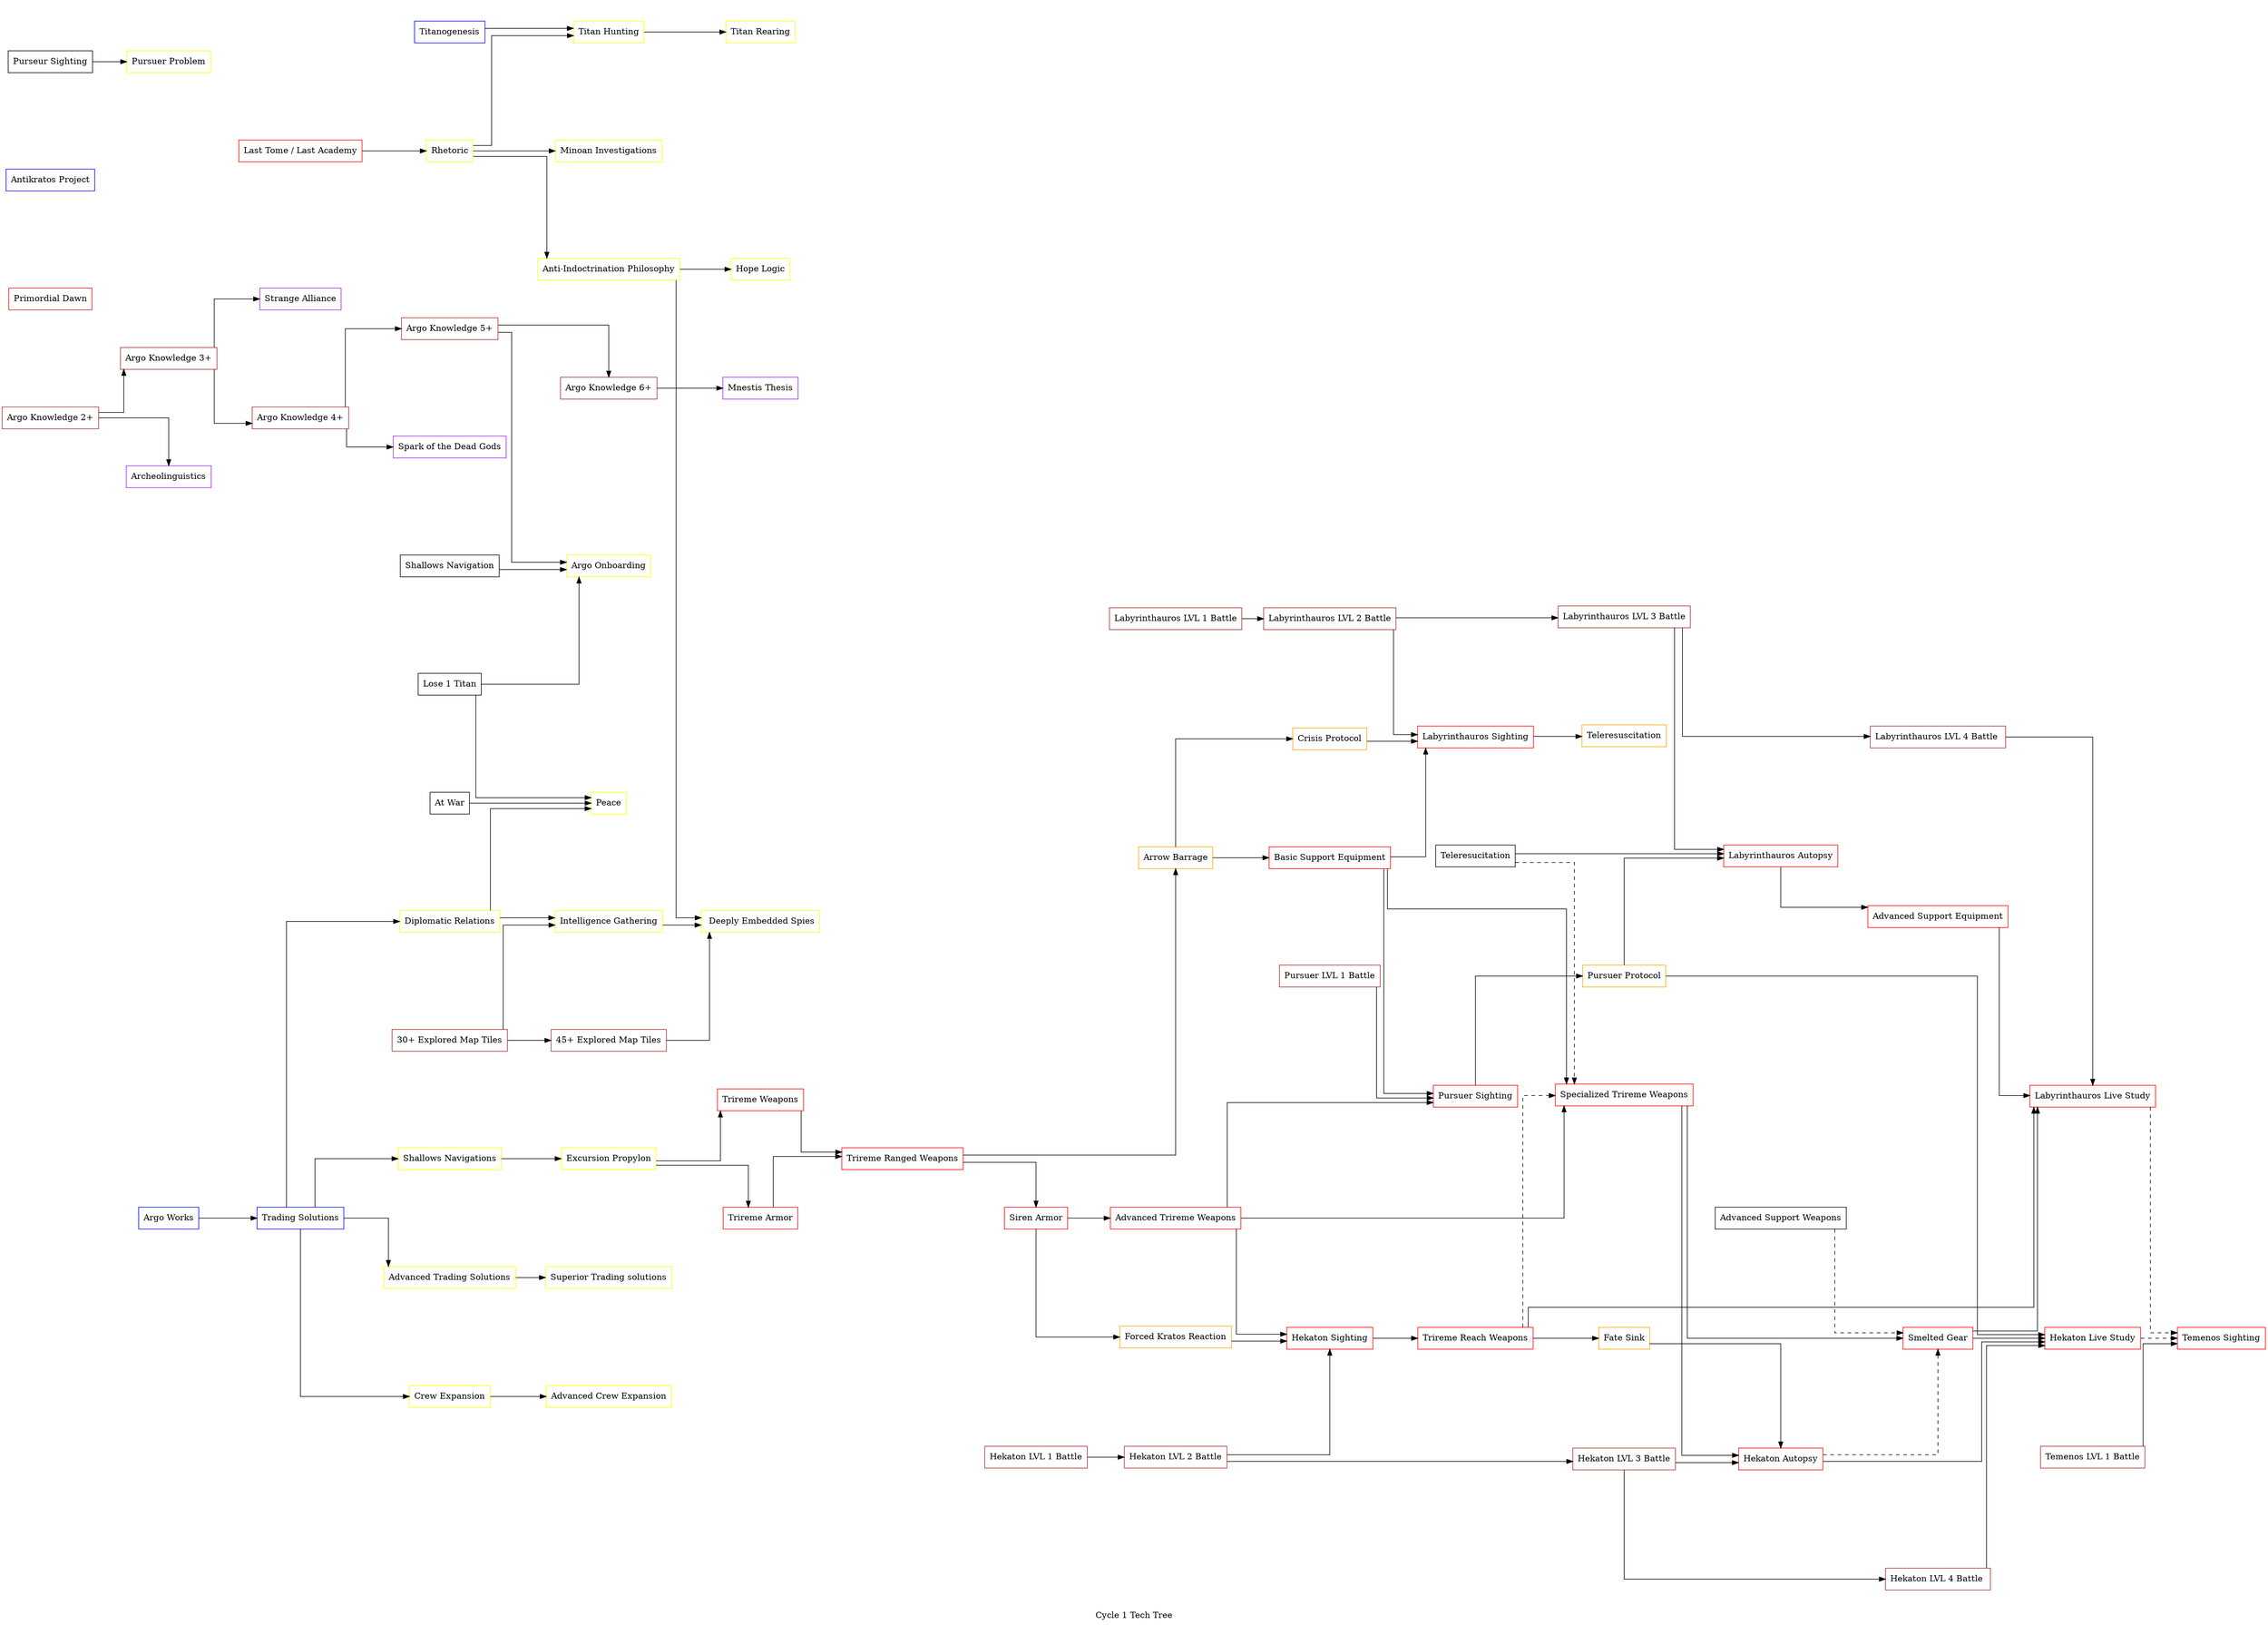 digraph {
	graph [label="Cycle 1 Tech Tree" nodesep=0.5 overlap=prism overlap_scaling=0.01 rankdir=LR ranksep=0.5 ratio=0.71 splines=ortho]
	1 [label="Last Tome / Last Academy" color=red shape=rounded]
	2 [label="Primordial Dawn" color=red shape=rounded]
	3 [label="Trireme Armor" color=red shape=rounded]
	4 [label="Siren Armor" color=red shape=rounded]
	5 [label="Smelted Gear" color=red shape=rounded]
	6 [label="Basic Support Equipment" color=red shape=rounded]
	7 [label="Advanced Support Equipment" color=red shape=rounded]
	8 [label="Trireme Weapons" color=red shape=rounded]
	9 [label="Advanced Trireme Weapons" color=red shape=rounded]
	10 [label="Specialized Trireme Weapons" color=red shape=rounded]
	11 [label="Trireme Ranged Weapons" color=red shape=rounded]
	12 [label="Trireme Reach Weapons" color=red shape=rounded]
	13 [label="Hekaton Sighting" color=red shape=rounded]
	14 [label="Hekaton Autopsy" color=red shape=rounded]
	15 [label="Hekaton Live Study" color=red shape=rounded]
	16 [label="Labyrinthauros Sighting" color=red shape=rounded]
	17 [label="Labyrinthauros Autopsy" color=red shape=rounded]
	18 [label="Labyrinthauros Live Study" color=red shape=rounded]
	19 [label="Temenos Sighting" color=red shape=rounded]
	20 [label="Pursuer Sighting" color=red shape=rounded]
	21 [label="Antikratos Project" color=blue shape=rounded]
	22 [label="Forced Kratos Reaction" color=orange shape=rounded]
	23 [label=Teleresuscitation color=orange shape=rounded]
	24 [label="Fate Sink" color=orange shape=rounded]
	25 [label="Arrow Barrage" color=orange shape=rounded]
	26 [label="Crisis Protocol" color=orange shape=rounded]
	27 [label="Pursuer Protocol" color=orange shape=rounded]
	28 [label="Argo Works" color=blue shape=rounded]
	29 [label=Titanogenesis color=blue shape=rounded]
	30 [label="Trading Solutions" color=blue shape=rounded]
	31 [label="Intelligence Gathering" color=yellow shape=rounded]
	32 [label="Shallows Navigations" color=yellow shape=rounded]
	33 [label=Rhetoric color=yellow shape=rounded]
	34 [label="Diplomatic Relations" color=yellow shape=rounded]
	35 [label="Pursuer Problem" color=yellow shape=rounded]
	36 [label=Peace color=yellow shape=rounded]
	37 [label="Anti-Indoctrination Philosophy" color=yellow shape=rounded]
	38 [label="Hope Logic" color=yellow shape=rounded]
	39 [label="Argo Onboarding" color=yellow shape=rounded]
	40 [label=" Deeply Embedded Spies" color=yellow shape=rounded]
	41 [label="Excursion Propylon" color=yellow shape=rounded]
	42 [label="Mnestis Thesis" color=purple shape=rounded]
	43 [label="Minoan Investigations" color=yellow shape=rounded]
	44 [label="Titan Hunting" color=yellow shape=rounded]
	45 [label="Titan Rearing" color=yellow shape=rounded]
	46 [label=Archeolinguistics color=purple shape=rounded]
	47 [label="Advanced Trading Solutions" color=yellow shape=rounded]
	48 [label="Crew Expansion" color=yellow shape=rounded]
	49 [label="Advanced Crew Expansion" color=yellow shape=rounded]
	50 [label="Superior Trading solutions" color=yellow shape=rounded]
	51 [label="Strange Alliance" color=purple shape=rounded]
	52 [label="Spark of the Dead Gods" color=purple shape=rounded]
	9001 [label="Hekaton LVL 1 Battle" color=brown shape=rounded]
	9002 [label="Hekaton LVL 2 Battle" color=brown shape=rounded]
	9003 [label="Hekaton LVL 3 Battle" color=brown shape=rounded]
	9004 [label="Hekaton LVL 4 Battle " color=brown shape=rounded]
	9005 [label="Labyrinthauros LVL 1 Battle" color=brown shape=rounded]
	9006 [label="Labyrinthauros LVL 2 Battle" color=brown shape=rounded]
	9007 [label="Labyrinthauros LVL 3 Battle" color=brown shape=rounded]
	9008 [label="Labyrinthauros LVL 4 Battle " color=brown shape=rounded]
	9009 [label="Temenos LVL 1 Battle" color=brown shape=rounded]
	9010 [label="Pursuer LVL 1 Battle" color=brown shape=rounded]
	9011 [label="Argo Knowledge 2+" color=brown shape=rounded]
	9012 [label="Argo Knowledge 3+" color=brown shape=rounded]
	9013 [label="Argo Knowledge 4+" color=brown shape=rounded]
	9014 [label="Argo Knowledge 5+" color=brown shape=rounded]
	9015 [label="Argo Knowledge 6+" color=brown shape=rounded]
	9016 [label="30+ Explored Map Tiles" color=brown shape=rounded]
	9017 [label="45+ Explored Map Tiles" color=brown shape=rounded]
	41 -> 3 [constraint=True style=filled]
	11 -> 4 [constraint=True style=filled]
	10 -> 5 [constraint=True style=filled]
	9018 [label="Advanced Support Weapons" color=black shape=rounded]
	9018 -> 5 [constraint=True style=dashed]
	14 -> 5 [constraint=True style=dashed]
	25 -> 6 [constraint=True style=filled]
	17 -> 7 [constraint=True style=filled]
	41 -> 8 [constraint=True style=filled]
	4 -> 9 [constraint=True style=filled]
	6 -> 10 [constraint=True style=filled]
	9 -> 10 [constraint=True style=filled]
	9019 [label=Teleresucitation color=black shape=rounded]
	9019 -> 10 [constraint=True style=dashed]
	12 -> 10 [constraint=True style=dashed]
	8 -> 11 [constraint=True style=filled]
	3 -> 11 [constraint=True style=filled]
	13 -> 12 [constraint=True style=filled]
	9002 -> 13 [constraint=True style=filled]
	9 -> 13 [constraint=True style=filled]
	22 -> 13 [constraint=True style=filled]
	9003 -> 14 [constraint=True style=filled]
	10 -> 14 [constraint=True style=filled]
	24 -> 14 [constraint=True style=filled]
	9004 -> 15 [constraint=True style=filled]
	27 -> 15 [constraint=True style=filled]
	14 -> 15 [constraint=True style=filled]
	5 -> 15 [constraint=True style=filled]
	9006 -> 16 [constraint=True style=filled]
	26 -> 16 [constraint=True style=filled]
	6 -> 16 [constraint=True style=filled]
	9007 -> 17 [constraint=True style=filled]
	27 -> 17 [constraint=True style=filled]
	9019 -> 17 [constraint=True style=filled]
	9008 -> 18 [constraint=True style=filled]
	7 -> 18 [constraint=True style=filled]
	12 -> 18 [constraint=True style=filled]
	5 -> 18 [constraint=True style=filled]
	9009 -> 19 [constraint=True style=filled]
	18 -> 19 [constraint=True style=dashed]
	15 -> 19 [constraint=True style=dashed]
	9010 -> 20 [constraint=True style=filled]
	6 -> 20 [constraint=True style=filled]
	9 -> 20 [constraint=True style=filled]
	4 -> 22 [constraint=True style=filled]
	16 -> 23 [constraint=True style=filled]
	12 -> 24 [constraint=True style=filled]
	11 -> 25 [constraint=True style=filled]
	25 -> 26 [constraint=True style=filled]
	20 -> 27 [constraint=True style=filled]
	28 -> 30 [constraint=True style=filled]
	9016 -> 31 [constraint=True style=filled]
	34 -> 31 [constraint=True style=filled]
	30 -> 32 [constraint=True style=filled]
	1 -> 33 [constraint=True style=filled]
	30 -> 34 [constraint=True style=filled]
	9020 [label="Purseur Sighting" color=black shape=rounded]
	9020 -> 35 [constraint=True style=filled]
	9021 [label="At War" color=black shape=rounded]
	9021 -> 36 [constraint=True style=filled]
	9022 [label="Lose 1 Titan" color=black shape=rounded]
	9022 -> 36 [constraint=True style=filled]
	34 -> 36 [constraint=True style=filled]
	33 -> 37 [constraint=True style=filled]
	37 -> 38 [constraint=True style=filled]
	9014 -> 39 [constraint=True style=filled]
	9022 -> 39 [constraint=True style=filled]
	9023 [label="Shallows Navigation" color=black shape=rounded]
	9023 -> 39 [constraint=True style=filled]
	9017 -> 40 [constraint=True style=filled]
	37 -> 40 [constraint=True style=filled]
	31 -> 40 [constraint=True style=filled]
	32 -> 41 [constraint=True style=filled]
	9015 -> 42 [constraint=True style=filled]
	33 -> 43 [constraint=True style=filled]
	29 -> 44 [constraint=True style=filled]
	33 -> 44 [constraint=True style=filled]
	44 -> 45 [constraint=True style=filled]
	9011 -> 46 [constraint=True style=filled]
	30 -> 47 [constraint=True style=filled]
	30 -> 48 [constraint=True style=filled]
	48 -> 49 [constraint=True style=filled]
	47 -> 50 [constraint=True style=filled]
	9012 -> 51 [constraint=True style=filled]
	9013 -> 52 [constraint=True style=filled]
	9001 -> 9002 [constraint=True style=filled]
	9002 -> 9003 [constraint=True style=filled]
	9003 -> 9004 [constraint=True style=filled]
	9005 -> 9006 [constraint=True style=filled]
	9006 -> 9007 [constraint=True style=filled]
	9007 -> 9008 [constraint=True style=filled]
	9011 -> 9012 [constraint=True style=filled]
	9012 -> 9013 [constraint=True style=filled]
	9013 -> 9014 [constraint=True style=filled]
	9014 -> 9015 [constraint=True style=filled]
	9016 -> 9017 [constraint=True style=filled]
}
